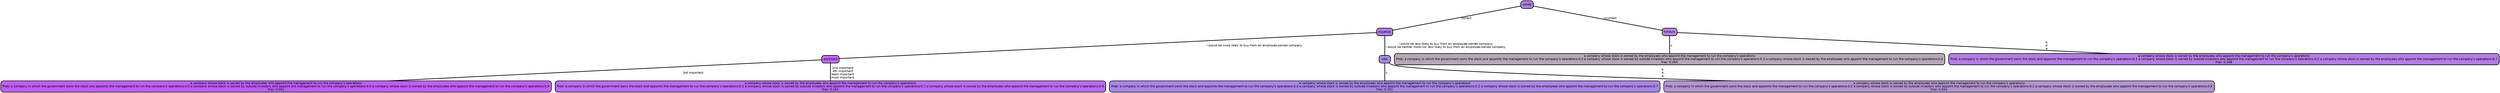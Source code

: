 graph Tree {
node [shape=box, style="filled, rounded",color="black",penwidth="3",fontcolor="black",                 fontname=helvetica] ;
graph [ranksep="0 equally", splines=straight,                 bgcolor=transparent, dpi=200] ;
edge [fontname=helvetica, color=black] ;
0 [label="a company whose stock is owned by the employees who appoint the management to run the company's operations
Prob: a company in which the government owns the stock and appoints the management to run the company's operations:0.0 a company whose stock is owned by outside investors who appoint the management to run the company's operations:0.0 a company whose stock is owned by the employees who appoint the management to run the company's operations:0.9
Frac: 0.051", fillcolor="#be5df9"] ;
1 [label="workhard", fillcolor="#bb66f2"] ;
2 [label="a company whose stock is owned by the employees who appoint the management to run the company's operations
Prob: a company in which the government owns the stock and appoints the management to run the company's operations:0.1 a company whose stock is owned by outside investors who appoint the management to run the company's operations:0.1 a company whose stock is owned by the employees who appoint the management to run the company's operations:0.9
Frac: 0.162", fillcolor="#ba69f0"] ;
3 [label="buyesop", fillcolor="#b07ae9"] ;
4 [label="a company whose stock is owned by the employees who appoint the management to run the company's operations
Prob: a company in which the government owns the stock and appoints the management to run the company's operations:0.0 a company whose stock is owned by outside investors who appoint the management to run the company's operations:0.2 a company whose stock is owned by the employees who appoint the management to run the company's operations:0.7
Frac: 0.321", fillcolor="#a884e8"] ;
5 [label="sibs", fillcolor="#aa86e4"] ;
6 [label="a company whose stock is owned by the employees who appoint the management to run the company's operations
Prob: a company in which the government owns the stock and appoints the management to run the company's operations:0.2 a company whose stock is owned by outside investors who appoint the management to run the company's operations:0.2 a company whose stock is owned by the employees who appoint the management to run the company's operations:0.6
Frac: 0.054", fillcolor="#b293ce"] ;
7 [label="wordb", fillcolor="#b17ee4"] ;
8 [label="a company whose stock is owned by the employees who appoint the management to run the company's operations
Prob: a company in which the government owns the stock and appoints the management to run the company's operations:0.3 a company whose stock is owned by outside investors who appoint the management to run the company's operations:0.3 a company whose stock is owned by the employees who appoint the management to run the company's operations:0.4
Frac: 0.064", fillcolor="#b5a7b8"] ;
9 [label="tvhours", fillcolor="#b383dd"] ;
10 [label="a company whose stock is owned by the employees who appoint the management to run the company's operations
Prob: a company in which the government owns the stock and appoints the management to run the company's operations:0.1 a company whose stock is owned by outside investors who appoint the management to run the company's operations:0.2 a company whose stock is owned by the employees who appoint the management to run the company's operations:0.7
Frac: 0.348", fillcolor="#b37ce4"] ;
1 -- 0 [label=" 3rd important",penwidth=3] ;
1 -- 2 [label=" 2nd important\n 4th important\n least important\n most important",penwidth=3] ;
3 -- 1 [label=" i would be more likely to buy from an employee-owned company",penwidth=3] ;
3 -- 5 [label=" i would be less likely to buy from an employee-owned company\n i would be neither more nor less likely to buy from an employee-owned company",penwidth=3] ;
5 -- 4 [label=" c",penwidth=3] ;
5 -- 6 [label=" b\n d\n e",penwidth=3] ;
7 -- 3 [label=" correct",penwidth=3] ;
7 -- 9 [label=" incorrect",penwidth=3] ;
9 -- 8 [label=" c",penwidth=3] ;
9 -- 10 [label=" b\n d\n e",penwidth=3] ;
{rank = same;}}